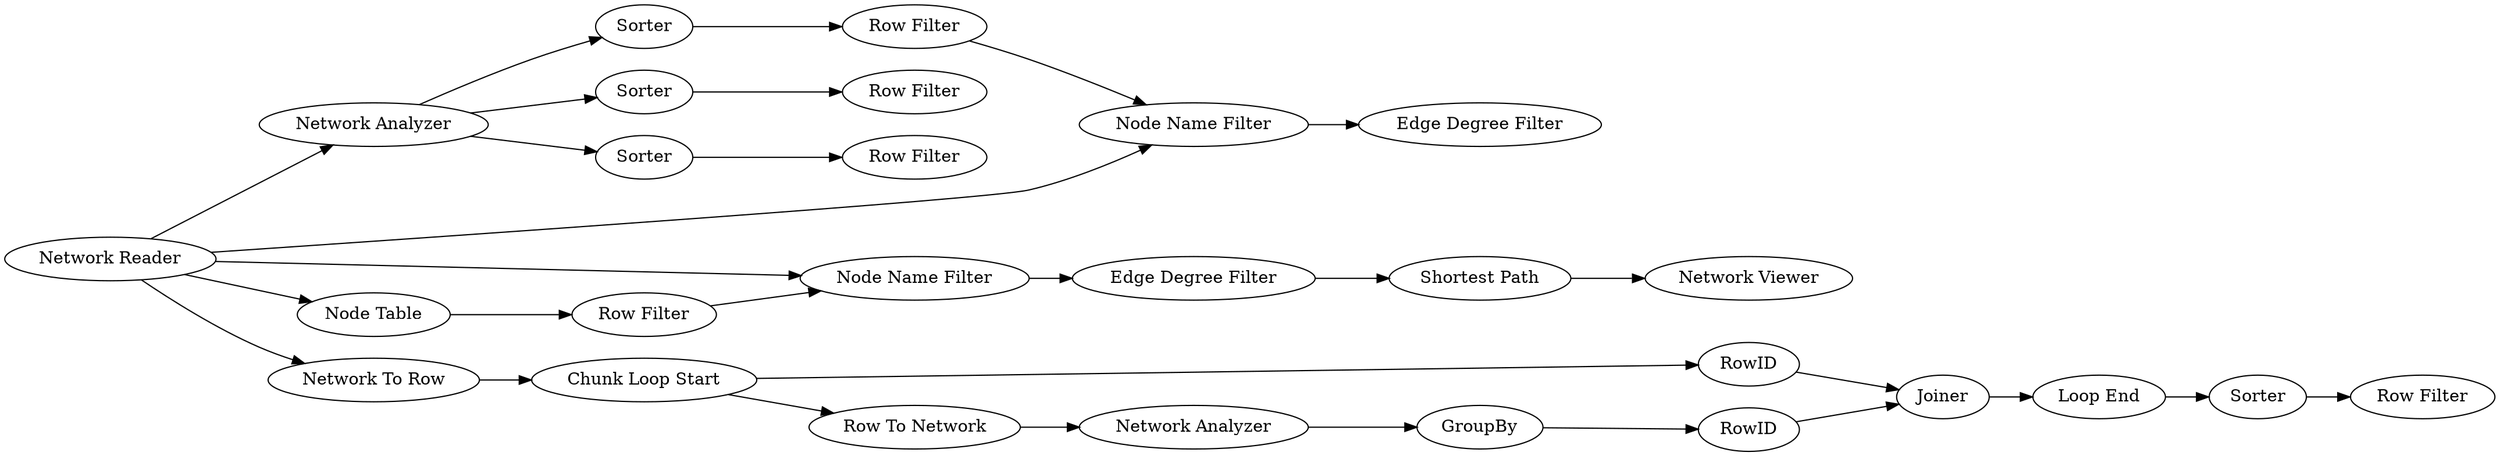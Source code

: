 digraph {
	41 -> 42
	1 -> 27
	1 -> 31
	42 -> 43
	19 -> 18
	27 -> 28
	27 -> 44
	38 -> 41
	1 -> 17
	22 -> 21
	31 -> 30
	27 -> 47
	21 -> 20
	33 -> 49
	18 -> 22
	44 -> 45
	1 -> 32
	33 -> 35
	29 -> 31
	36 -> 48
	48 -> 38
	1 -> 18
	32 -> 33
	34 -> 36
	17 -> 19
	47 -> 46
	35 -> 34
	49 -> 38
	28 -> 29
	27 [label="Network Analyzer"]
	18 [label="Node Name Filter"]
	21 [label="Shortest Path"]
	32 [label="Network To Row"]
	17 [label="Node Table"]
	19 [label="Row Filter"]
	49 [label=RowID]
	41 [label="Loop End"]
	31 [label="Node Name Filter"]
	48 [label=RowID]
	1 [label="Network Reader"]
	42 [label=Sorter]
	22 [label="Edge Degree Filter"]
	28 [label=Sorter]
	47 [label=Sorter]
	38 [label=Joiner]
	20 [label="Network Viewer"]
	35 [label="Row To Network"]
	44 [label=Sorter]
	34 [label="Network Analyzer"]
	43 [label="Row Filter"]
	29 [label="Row Filter"]
	36 [label=GroupBy]
	46 [label="Row Filter"]
	33 [label="Chunk Loop Start"]
	30 [label="Edge Degree Filter"]
	45 [label="Row Filter"]
	rankdir=LR
}
